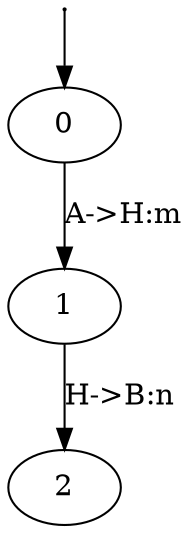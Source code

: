 digraph facs1 {
    s0 [label="" height=0 width=0]
    s0 -> 0
    0 -> 1 [label="A->H:m"]
    1 -> 2 [label="H->B:n"]
}